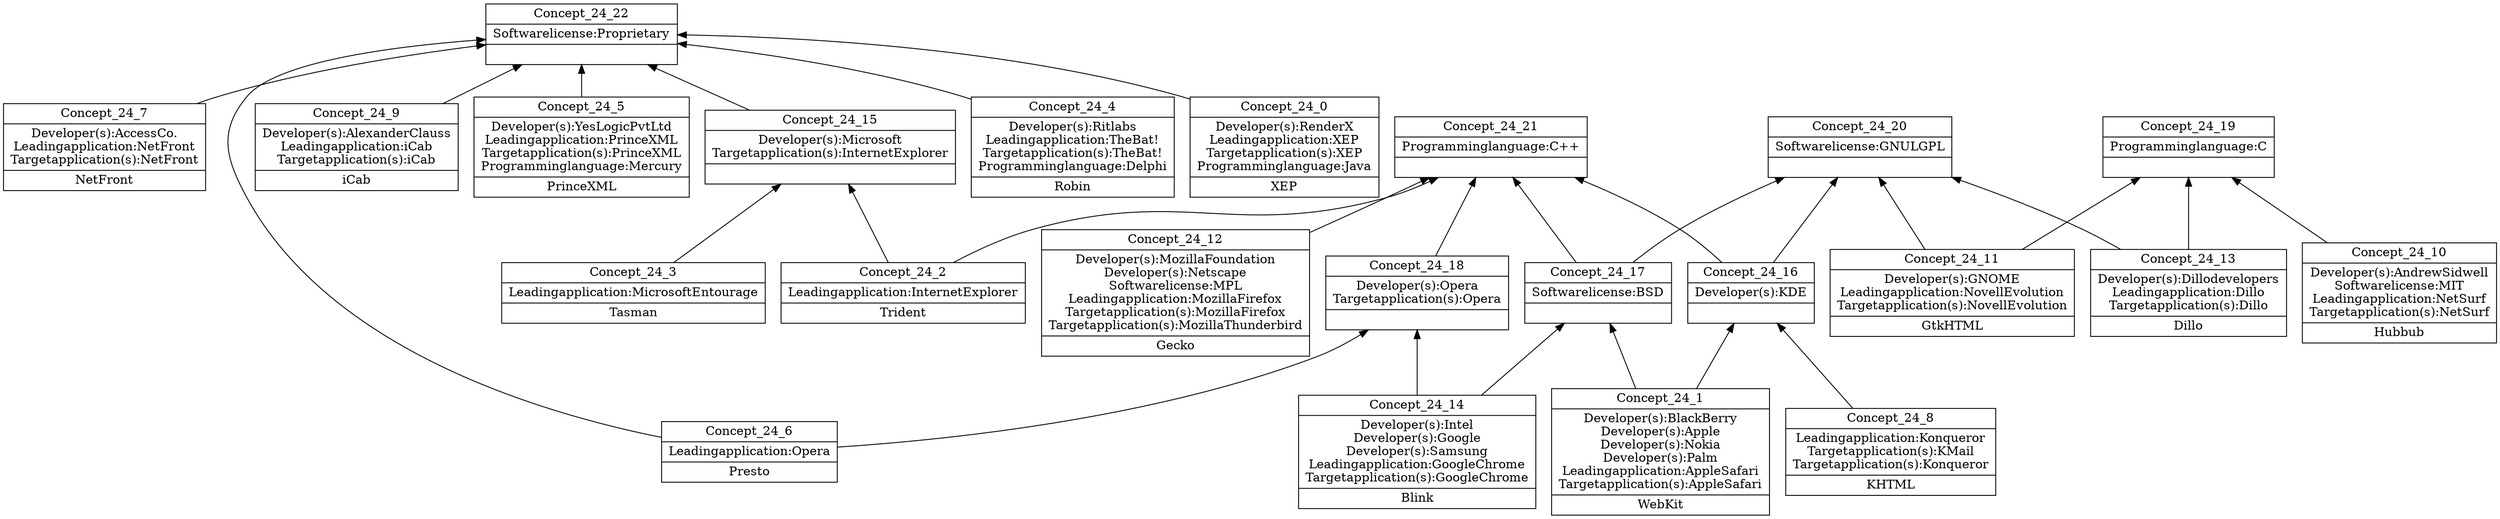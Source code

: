 digraph G { 
	rankdir=BT;
subgraph 24 { 
label="24";
1 [shape=record,label="{Concept_24_4|Developer(s):Ritlabs\nLeadingapplication:TheBat!\nTargetapplication(s):TheBat!\nProgramminglanguage:Delphi\n|Robin\n}"];
2 [shape=record,label="{Concept_24_11|Developer(s):GNOME\nLeadingapplication:NovellEvolution\nTargetapplication(s):NovellEvolution\n|GtkHTML\n}"];
3 [shape=record,label="{Concept_24_0|Developer(s):RenderX\nLeadingapplication:XEP\nTargetapplication(s):XEP\nProgramminglanguage:Java\n|XEP\n}"];
4 [shape=record,label="{Concept_24_7|Developer(s):AccessCo.\nLeadingapplication:NetFront\nTargetapplication(s):NetFront\n|NetFront\n}"];
5 [shape=record,label="{Concept_24_6|Leadingapplication:Opera\n|Presto\n}"];
6 [shape=record,label="{Concept_24_8|Leadingapplication:Konqueror\nTargetapplication(s):KMail\nTargetapplication(s):Konqueror\n|KHTML\n}"];
7 [shape=record,label="{Concept_24_2|Leadingapplication:InternetExplorer\n|Trident\n}"];
8 [shape=record,label="{Concept_24_1|Developer(s):BlackBerry\nDeveloper(s):Apple\nDeveloper(s):Nokia\nDeveloper(s):Palm\nLeadingapplication:AppleSafari\nTargetapplication(s):AppleSafari\n|WebKit\n}"];
9 [shape=record,label="{Concept_24_3|Leadingapplication:MicrosoftEntourage\n|Tasman\n}"];
10 [shape=record,label="{Concept_24_12|Developer(s):MozillaFoundation\nDeveloper(s):Netscape\nSoftwarelicense:MPL\nLeadingapplication:MozillaFirefox\nTargetapplication(s):MozillaFirefox\nTargetapplication(s):MozillaThunderbird\n|Gecko\n}"];
11 [shape=record,label="{Concept_24_9|Developer(s):AlexanderClauss\nLeadingapplication:iCab\nTargetapplication(s):iCab\n|iCab\n}"];
12 [shape=record,label="{Concept_24_10|Developer(s):AndrewSidwell\nSoftwarelicense:MIT\nLeadingapplication:NetSurf\nTargetapplication(s):NetSurf\n|Hubbub\n}"];
13 [shape=record,label="{Concept_24_5|Developer(s):YesLogicPvtLtd\nLeadingapplication:PrinceXML\nTargetapplication(s):PrinceXML\nProgramminglanguage:Mercury\n|PrinceXML\n}"];
14 [shape=record,label="{Concept_24_14|Developer(s):Intel\nDeveloper(s):Google\nDeveloper(s):Samsung\nLeadingapplication:GoogleChrome\nTargetapplication(s):GoogleChrome\n|Blink\n}"];
15 [shape=record,label="{Concept_24_13|Developer(s):Dillodevelopers\nLeadingapplication:Dillo\nTargetapplication(s):Dillo\n|Dillo\n}"];
16 [shape=record,label="{Concept_24_18|Developer(s):Opera\nTargetapplication(s):Opera\n|}"];
17 [shape=record,label="{Concept_24_16|Developer(s):KDE\n|}"];
18 [shape=record,label="{Concept_24_17|Softwarelicense:BSD\n|}"];
19 [shape=record,label="{Concept_24_15|Developer(s):Microsoft\nTargetapplication(s):InternetExplorer\n|}"];
20 [shape=record,label="{Concept_24_19|Programminglanguage:C\n|}"];
21 [shape=record,label="{Concept_24_20|Softwarelicense:GNULGPL\n|}"];
22 [shape=record,label="{Concept_24_21|Programminglanguage:C++\n|}"];
23 [shape=record,label="{Concept_24_22|Softwarelicense:Proprietary\n|}"];
	14 -> 16
	5 -> 16
	6 -> 17
	8 -> 17
	14 -> 18
	8 -> 18
	7 -> 19
	9 -> 19
	15 -> 20
	12 -> 20
	2 -> 20
	2 -> 21
	15 -> 21
	17 -> 21
	18 -> 21
	7 -> 22
	17 -> 22
	10 -> 22
	16 -> 22
	18 -> 22
	1 -> 23
	13 -> 23
	11 -> 23
	5 -> 23
	4 -> 23
	3 -> 23
	19 -> 23
}
}